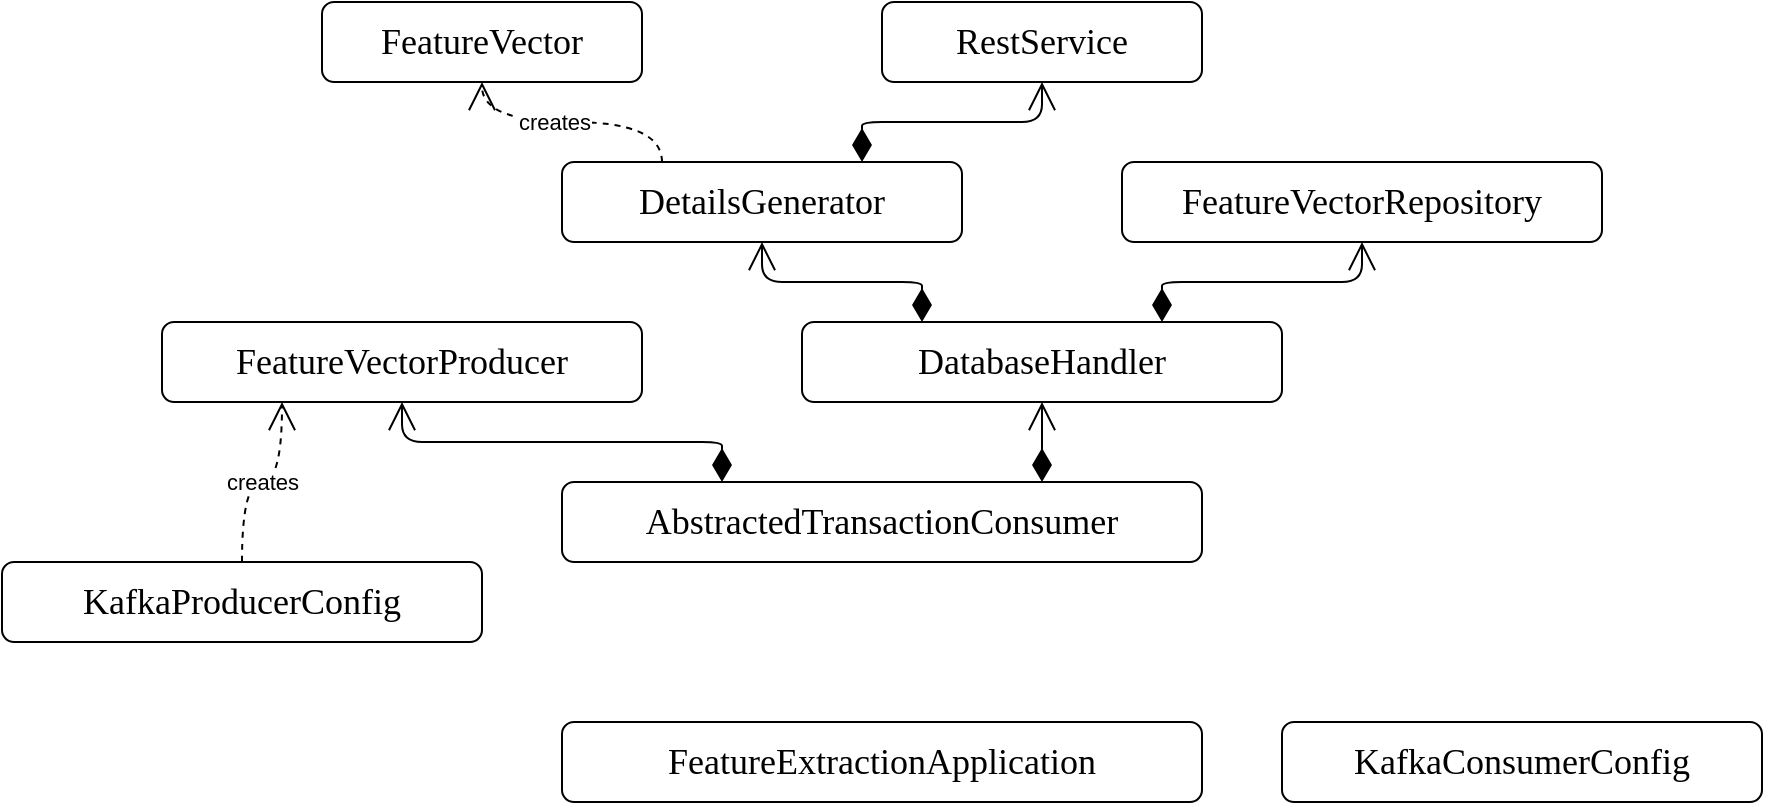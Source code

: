 <mxfile version="14.5.1" type="device"><diagram id="v20ws5g7y8ngcU22Yzu2" name="Page-1"><mxGraphModel dx="1865" dy="636" grid="1" gridSize="10" guides="1" tooltips="1" connect="1" arrows="1" fold="1" page="1" pageScale="1" pageWidth="827" pageHeight="1169" math="0" shadow="0"><root><mxCell id="0"/><mxCell id="1" parent="0"/><mxCell id="ijbves9nQUcn8quVJre6-1" value="FeatureVector" style="rounded=1;whiteSpace=wrap;html=1;fillColor=none;fontFamily=Ubuntu;fontSource=https%3A%2F%2Ffonts.googleapis.com%2Fcss%3Ffamily%3DUbuntu;fontSize=18;" parent="1" vertex="1"><mxGeometry x="120" y="160" width="160" height="40" as="geometry"/></mxCell><mxCell id="ijbves9nQUcn8quVJre6-2" value="RestService" style="rounded=1;whiteSpace=wrap;html=1;fillColor=none;fontFamily=Ubuntu;fontSource=https://fonts.googleapis.com/css?family=Ubuntu;fontSize=18;" parent="1" vertex="1"><mxGeometry x="400" y="160" width="160" height="40" as="geometry"/></mxCell><mxCell id="ijbves9nQUcn8quVJre6-4" value="DetailsGenerator" style="rounded=1;whiteSpace=wrap;html=1;fillColor=none;fontFamily=Ubuntu;fontSource=https://fonts.googleapis.com/css?family=Ubuntu;fontSize=18;" parent="1" vertex="1"><mxGeometry x="240" y="240" width="200" height="40" as="geometry"/></mxCell><mxCell id="ijbves9nQUcn8quVJre6-5" value="FeatureVectorRepository" style="rounded=1;whiteSpace=wrap;html=1;fillColor=none;fontSize=18;fontFamily=Ubuntu;fontSource=https%3A%2F%2Ffonts.googleapis.com%2Fcss%3Ffamily%3DUbuntu;" parent="1" vertex="1"><mxGeometry x="520" y="240" width="240" height="40" as="geometry"/></mxCell><mxCell id="ijbves9nQUcn8quVJre6-6" value="FeatureVectorProducer" style="rounded=1;whiteSpace=wrap;html=1;fillColor=none;fontSize=18;fontFamily=Ubuntu;fontSource=https://fonts.googleapis.com/css?family=Ubuntu;" parent="1" vertex="1"><mxGeometry x="40" y="320" width="240" height="40" as="geometry"/></mxCell><mxCell id="ijbves9nQUcn8quVJre6-7" value="DatabaseHandler" style="rounded=1;whiteSpace=wrap;html=1;fillColor=none;fontSize=18;fontFamily=Ubuntu;fontSource=https://fonts.googleapis.com/css?family=Ubuntu;" parent="1" vertex="1"><mxGeometry x="360" y="320" width="240" height="40" as="geometry"/></mxCell><mxCell id="ijbves9nQUcn8quVJre6-8" value="AbstractedTransactionConsumer" style="rounded=1;whiteSpace=wrap;html=1;fillColor=none;fontSize=18;fontFamily=Ubuntu;fontSource=https://fonts.googleapis.com/css?family=Ubuntu;" parent="1" vertex="1"><mxGeometry x="240" y="400" width="320" height="40" as="geometry"/></mxCell><mxCell id="ijbves9nQUcn8quVJre6-9" value="FeatureExtractionApplication" style="rounded=1;whiteSpace=wrap;html=1;fillColor=none;fontSize=18;fontFamily=Ubuntu;fontSource=https://fonts.googleapis.com/css?family=Ubuntu;" parent="1" vertex="1"><mxGeometry x="240" y="520" width="320" height="40" as="geometry"/></mxCell><mxCell id="ijbves9nQUcn8quVJre6-10" value="KafkaConsumerConfig" style="rounded=1;whiteSpace=wrap;html=1;fillColor=none;fontSize=18;fontFamily=Ubuntu;fontSource=https://fonts.googleapis.com/css?family=Ubuntu;" parent="1" vertex="1"><mxGeometry x="600" y="520" width="240" height="40" as="geometry"/></mxCell><mxCell id="ijbves9nQUcn8quVJre6-11" value="KafkaProducerConfig" style="rounded=1;whiteSpace=wrap;html=1;fillColor=none;fontSize=18;fontFamily=Ubuntu;fontSource=https://fonts.googleapis.com/css?family=Ubuntu;" parent="1" vertex="1"><mxGeometry x="-40" y="440" width="240" height="40" as="geometry"/></mxCell><mxCell id="iWSrdVRnEFEOMIshyLyM-2" value="" style="endArrow=open;html=1;endSize=12;startArrow=diamondThin;startSize=14;startFill=1;edgeStyle=orthogonalEdgeStyle;align=left;verticalAlign=bottom;exitX=0.25;exitY=0;exitDx=0;exitDy=0;entryX=0.5;entryY=1;entryDx=0;entryDy=0;" edge="1" parent="1" source="ijbves9nQUcn8quVJre6-8" target="ijbves9nQUcn8quVJre6-6"><mxGeometry x="0.667" y="102" relative="1" as="geometry"><mxPoint x="410" y="330" as="sourcePoint"/><mxPoint x="570" y="330" as="targetPoint"/><mxPoint x="2" y="20" as="offset"/></mxGeometry></mxCell><mxCell id="iWSrdVRnEFEOMIshyLyM-3" value="" style="endArrow=open;html=1;endSize=12;startArrow=diamondThin;startSize=14;startFill=1;edgeStyle=orthogonalEdgeStyle;align=left;verticalAlign=bottom;exitX=0.75;exitY=0;exitDx=0;exitDy=0;entryX=0.5;entryY=1;entryDx=0;entryDy=0;" edge="1" parent="1" source="ijbves9nQUcn8quVJre6-8" target="ijbves9nQUcn8quVJre6-7"><mxGeometry x="0.667" y="102" relative="1" as="geometry"><mxPoint x="720" y="350" as="sourcePoint"/><mxPoint x="640" y="310" as="targetPoint"/><mxPoint x="2" y="20" as="offset"/></mxGeometry></mxCell><mxCell id="iWSrdVRnEFEOMIshyLyM-5" value="" style="endArrow=open;html=1;endSize=12;startArrow=diamondThin;startSize=14;startFill=1;edgeStyle=orthogonalEdgeStyle;align=left;verticalAlign=bottom;entryX=0.5;entryY=1;entryDx=0;entryDy=0;exitX=0.75;exitY=0;exitDx=0;exitDy=0;" edge="1" parent="1" source="ijbves9nQUcn8quVJre6-7" target="ijbves9nQUcn8quVJre6-5"><mxGeometry x="0.667" y="102" relative="1" as="geometry"><mxPoint x="590" y="320" as="sourcePoint"/><mxPoint x="510" y="280" as="targetPoint"/><mxPoint x="2" y="20" as="offset"/><Array as="points"><mxPoint x="540" y="300"/><mxPoint x="640" y="300"/></Array></mxGeometry></mxCell><mxCell id="iWSrdVRnEFEOMIshyLyM-6" value="" style="endArrow=open;html=1;endSize=12;startArrow=diamondThin;startSize=14;startFill=1;edgeStyle=orthogonalEdgeStyle;align=left;verticalAlign=bottom;exitX=0.25;exitY=0;exitDx=0;exitDy=0;entryX=0.5;entryY=1;entryDx=0;entryDy=0;" edge="1" parent="1" source="ijbves9nQUcn8quVJre6-7" target="ijbves9nQUcn8quVJre6-4"><mxGeometry x="0.667" y="102" relative="1" as="geometry"><mxPoint x="430" y="300" as="sourcePoint"/><mxPoint x="350" y="260" as="targetPoint"/><mxPoint x="2" y="20" as="offset"/></mxGeometry></mxCell><mxCell id="iWSrdVRnEFEOMIshyLyM-8" value="" style="endArrow=open;html=1;endSize=12;startArrow=diamondThin;startSize=14;startFill=1;edgeStyle=orthogonalEdgeStyle;align=left;verticalAlign=bottom;exitX=0.75;exitY=0;exitDx=0;exitDy=0;" edge="1" parent="1" source="ijbves9nQUcn8quVJre6-4" target="ijbves9nQUcn8quVJre6-2"><mxGeometry x="0.667" y="102" relative="1" as="geometry"><mxPoint x="410" y="220" as="sourcePoint"/><mxPoint x="330" y="180" as="targetPoint"/><mxPoint x="2" y="20" as="offset"/></mxGeometry></mxCell><mxCell id="iWSrdVRnEFEOMIshyLyM-10" value="creates" style="endArrow=open;endSize=12;dashed=1;html=1;edgeStyle=orthogonalEdgeStyle;curved=1;exitX=0.25;exitY=0;exitDx=0;exitDy=0;entryX=0.5;entryY=1;entryDx=0;entryDy=0;" edge="1" parent="1" source="ijbves9nQUcn8quVJre6-4" target="ijbves9nQUcn8quVJre6-1"><mxGeometry x="0.143" width="160" relative="1" as="geometry"><mxPoint x="240" y="270" as="sourcePoint"/><mxPoint y="160" as="targetPoint"/><mxPoint as="offset"/></mxGeometry></mxCell><mxCell id="iWSrdVRnEFEOMIshyLyM-11" value="creates" style="endArrow=open;endSize=12;dashed=1;html=1;edgeStyle=orthogonalEdgeStyle;curved=1;entryX=0.25;entryY=1;entryDx=0;entryDy=0;exitX=0.5;exitY=0;exitDx=0;exitDy=0;" edge="1" parent="1" source="ijbves9nQUcn8quVJre6-11" target="ijbves9nQUcn8quVJre6-6"><mxGeometry width="160" relative="1" as="geometry"><mxPoint x="20" y="419.5" as="sourcePoint"/><mxPoint x="180" y="419.5" as="targetPoint"/></mxGeometry></mxCell></root></mxGraphModel></diagram></mxfile>